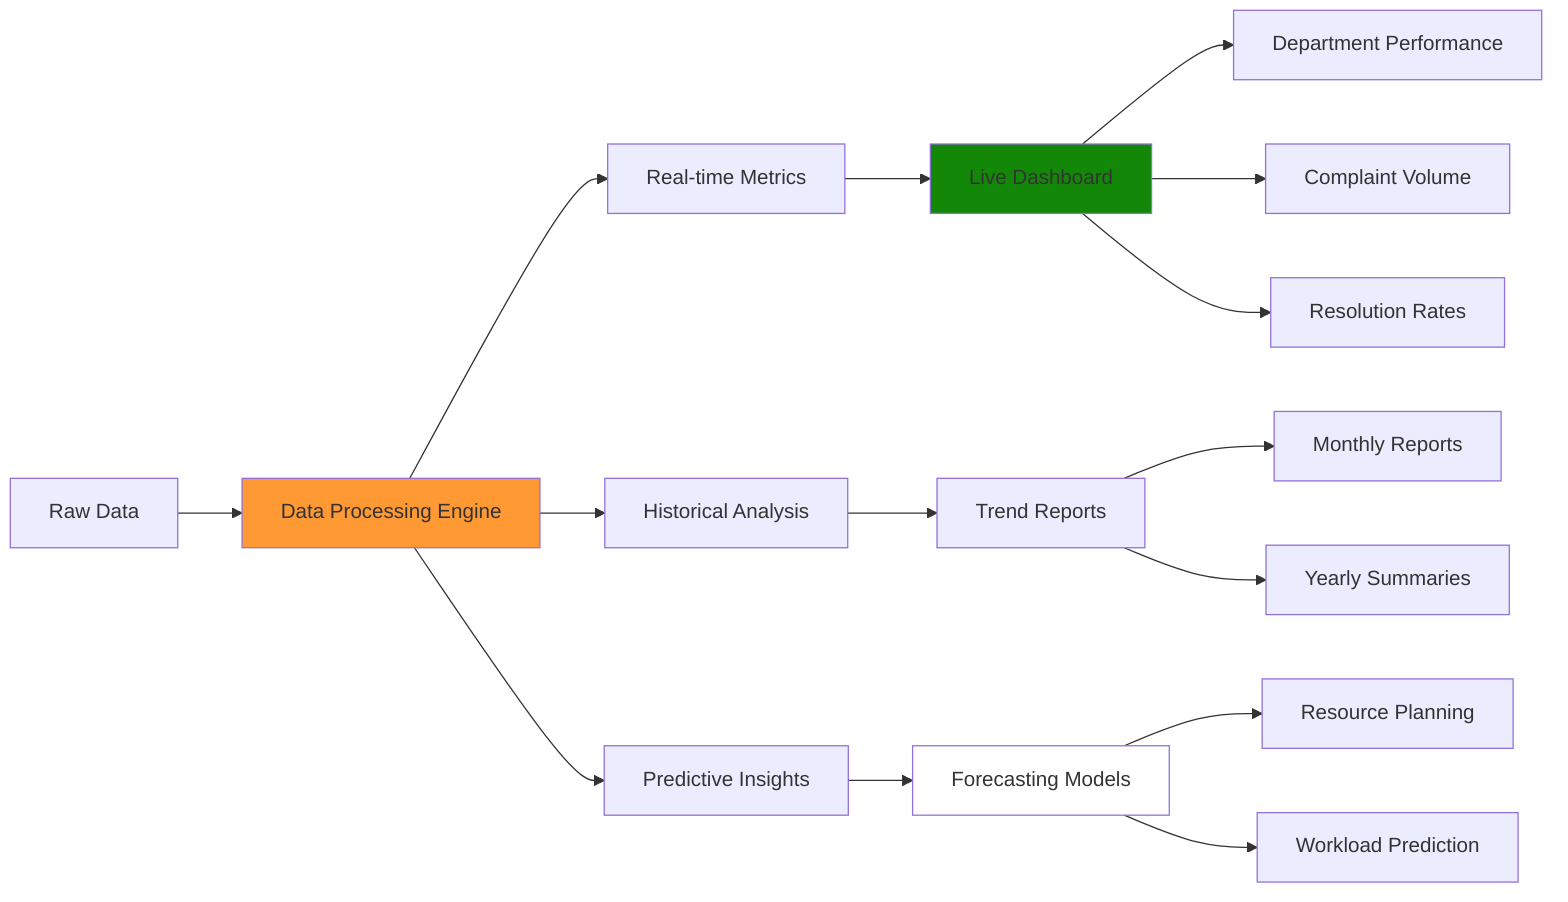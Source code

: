 graph LR
    A[Raw Data] --> B[Data Processing Engine]
    
    B --> C[Real-time Metrics]
    B --> D[Historical Analysis]
    B --> E[Predictive Insights]
    
    C --> F[Live Dashboard]
    D --> G[Trend Reports]
    E --> H[Forecasting Models]
    
    F --> I[Department Performance]
    F --> J[Complaint Volume]
    F --> K[Resolution Rates]
    
    G --> L[Monthly Reports]
    G --> M[Yearly Summaries]
    
    H --> N[Resource Planning]
    H --> O[Workload Prediction]
    
    style B fill:#ff9933
    style F fill:#138808
    style H fill:#ffffff